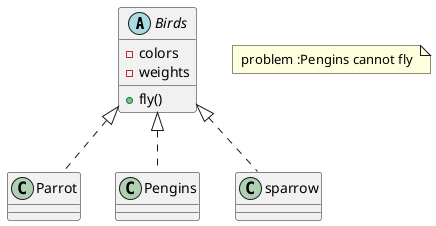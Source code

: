 @startuml
'https://plantuml.com/class-diagram

abstract class Birds{
 - colors
 - weights


 + fly()
}
class Parrot implements Birds{
}
note " problem :Pengins cannot fly " as N1
class Pengins implements Birds{
}
class sparrow implements Birds{
}









@enduml